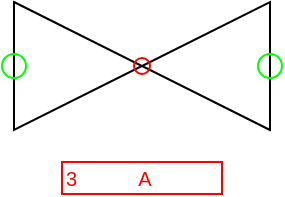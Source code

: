 <mxfile compressed="false" version="20.3.0" type="device">
  <diagram name="PV005A" id="1CP9VX86ncTdAmcYDIcw">
    <mxGraphModel dx="782" dy="531" grid="1" gridSize="2" guides="1" tooltips="1" connect="1" arrows="1" fold="1" page="1" pageScale="1" pageWidth="1169" pageHeight="827" math="0" shadow="0">
      <root>
        <mxCell id="22vkG-h5v2N9dKBLQ-ZE-0" />
        <mxCell id="22vkG-h5v2N9dKBLQ-ZE-135" value="Label" style="" parent="22vkG-h5v2N9dKBLQ-ZE-0" />
        <object label="%LabelLines%&amp;nbsp; &amp;nbsp; &amp;nbsp; &amp;nbsp; &amp;nbsp; &amp;nbsp;%LabelIndex%" placeholders="1" LabelLines="3" LabelIndex="A" id="RnfLC_OCD_TFDwc1yJpn-7">
          <mxCell style="rounded=0;whiteSpace=wrap;html=1;fillColor=none;strokeColor=#FF0000;fontColor=#FF0000;fontSize=10;align=left;" parent="22vkG-h5v2N9dKBLQ-ZE-135" vertex="1">
            <mxGeometry x="440" y="352" width="80" height="16" as="geometry" />
          </mxCell>
        </object>
        <object label="Option1" id="hvqG68CwU8eaP7pLt7YK-0">
          <mxCell style="locked=1;" parent="22vkG-h5v2N9dKBLQ-ZE-0" visible="0" />
        </object>
        <mxCell id="RnfLC_OCD_TFDwc1yJpn-3" value="" style="triangle;whiteSpace=wrap;html=1;fillColor=#000000;" parent="hvqG68CwU8eaP7pLt7YK-0" vertex="1">
          <mxGeometry x="416" y="272" width="64" height="64" as="geometry" />
        </mxCell>
        <mxCell id="RnfLC_OCD_TFDwc1yJpn-4" value="" style="triangle;whiteSpace=wrap;html=1;fillColor=#000000;rotation=-180;" parent="hvqG68CwU8eaP7pLt7YK-0" vertex="1">
          <mxGeometry x="480" y="272" width="64" height="64" as="geometry" />
        </mxCell>
        <object label="Symbol" Width="8" Height="4" UoM="mm" id="22vkG-h5v2N9dKBLQ-ZE-138">
          <mxCell style="locked=1;" parent="22vkG-h5v2N9dKBLQ-ZE-0" />
        </object>
        <mxCell id="RnfLC_OCD_TFDwc1yJpn-0" value="" style="triangle;whiteSpace=wrap;html=1;fillColor=none;" parent="22vkG-h5v2N9dKBLQ-ZE-138" vertex="1">
          <mxGeometry x="416" y="272" width="64" height="64" as="geometry" />
        </mxCell>
        <mxCell id="RnfLC_OCD_TFDwc1yJpn-1" value="" style="triangle;whiteSpace=wrap;html=1;fillColor=none;rotation=-180;" parent="22vkG-h5v2N9dKBLQ-ZE-138" vertex="1">
          <mxGeometry x="480" y="272" width="64" height="64" as="geometry" />
        </mxCell>
        <mxCell id="22vkG-h5v2N9dKBLQ-ZE-124" value="Connection" style="locked=1;" parent="22vkG-h5v2N9dKBLQ-ZE-0" />
        <object label="Connection" PipingConnector="Y" LabelConnector="N" SignalConnector="N" Direction="0" AuxiliaryConnector="N" id="RnfLC_OCD_TFDwc1yJpn-5">
          <mxCell style="vsdxID=1407;fillColor=none;gradientColor=none;shape=stencil(rVFbDsIgEDwNnyQU4glqvcfGblsilmZBS28vZGMsxg9j/JvZmX1kR5g2TLCg0CpE8hdcbR8nYY5CaztPSDZmJEwnTDt4wpH8be6ZL1CcBV39vUxI3KdKh1YbswPTEzuBzlmiVGmKau9zUKM+jlJJQrJBko8QrZ+rrQ5oRJnXyMHBWElhRVx25ebnw/5zVvPFWRm83jxY5zilvf4eSy5xpKZ7AA==);strokeColor=#00ff00;strokeWidth=1;points=[[0.5,0.5,0,0,0]];labelBackgroundColor=none;rounded=0;html=1;whiteSpace=wrap;aspect=fixed;noLabel=1;snapToPoint=1;container=0;fontSize=16;" parent="22vkG-h5v2N9dKBLQ-ZE-124" vertex="1">
            <mxGeometry x="538" y="298" width="12" height="12" as="geometry" />
          </mxCell>
        </object>
        <object label="Connection" PipingConnector="Y" LabelConnector="N" SignalConnector="N" Direction="180" AuxiliaryConnector="N" id="RnfLC_OCD_TFDwc1yJpn-6">
          <mxCell style="vsdxID=1407;fillColor=none;gradientColor=none;shape=stencil(rVFbDsIgEDwNnyQU4glqvcfGblsilmZBS28vZGMsxg9j/JvZmX1kR5g2TLCg0CpE8hdcbR8nYY5CaztPSDZmJEwnTDt4wpH8be6ZL1CcBV39vUxI3KdKh1YbswPTEzuBzlmiVGmKau9zUKM+jlJJQrJBko8QrZ+rrQ5oRJnXyMHBWElhRVx25ebnw/5zVvPFWRm83jxY5zilvf4eSy5xpKZ7AA==);strokeColor=#00ff00;strokeWidth=1;points=[[0.5,0.5,0,0,0]];labelBackgroundColor=none;rounded=0;html=1;whiteSpace=wrap;aspect=fixed;noLabel=1;snapToPoint=1;container=0;fontSize=16;" parent="22vkG-h5v2N9dKBLQ-ZE-124" vertex="1">
            <mxGeometry x="410" y="298" width="12" height="12" as="geometry" />
          </mxCell>
        </object>
        <mxCell id="22vkG-h5v2N9dKBLQ-ZE-136" value="Origo" style="locked=1;" parent="22vkG-h5v2N9dKBLQ-ZE-0" />
        <object label="origo" id="RnfLC_OCD_TFDwc1yJpn-2">
          <mxCell style="vsdxID=1407;fillColor=none;gradientColor=none;shape=stencil(rVFbDsIgEDwNnyQU4glqvcfGblsilmZBS28vZGMsxg9j/JvZmX1kR5g2TLCg0CpE8hdcbR8nYY5CaztPSDZmJEwnTDt4wpH8be6ZL1CcBV39vUxI3KdKh1YbswPTEzuBzlmiVGmKau9zUKM+jlJJQrJBko8QrZ+rrQ5oRJnXyMHBWElhRVx25ebnw/5zVvPFWRm83jxY5zilvf4eSy5xpKZ7AA==);strokeColor=#ff0000;strokeWidth=1;points=[[0.5,0.5,0,0,0]];labelBackgroundColor=none;rounded=0;html=1;whiteSpace=wrap;aspect=fixed;noLabel=1;snapToPoint=1;" parent="22vkG-h5v2N9dKBLQ-ZE-136" vertex="1">
            <mxGeometry x="476" y="300" width="8" height="8" as="geometry" />
          </mxCell>
        </object>
      </root>
    </mxGraphModel>
  </diagram>
</mxfile>
